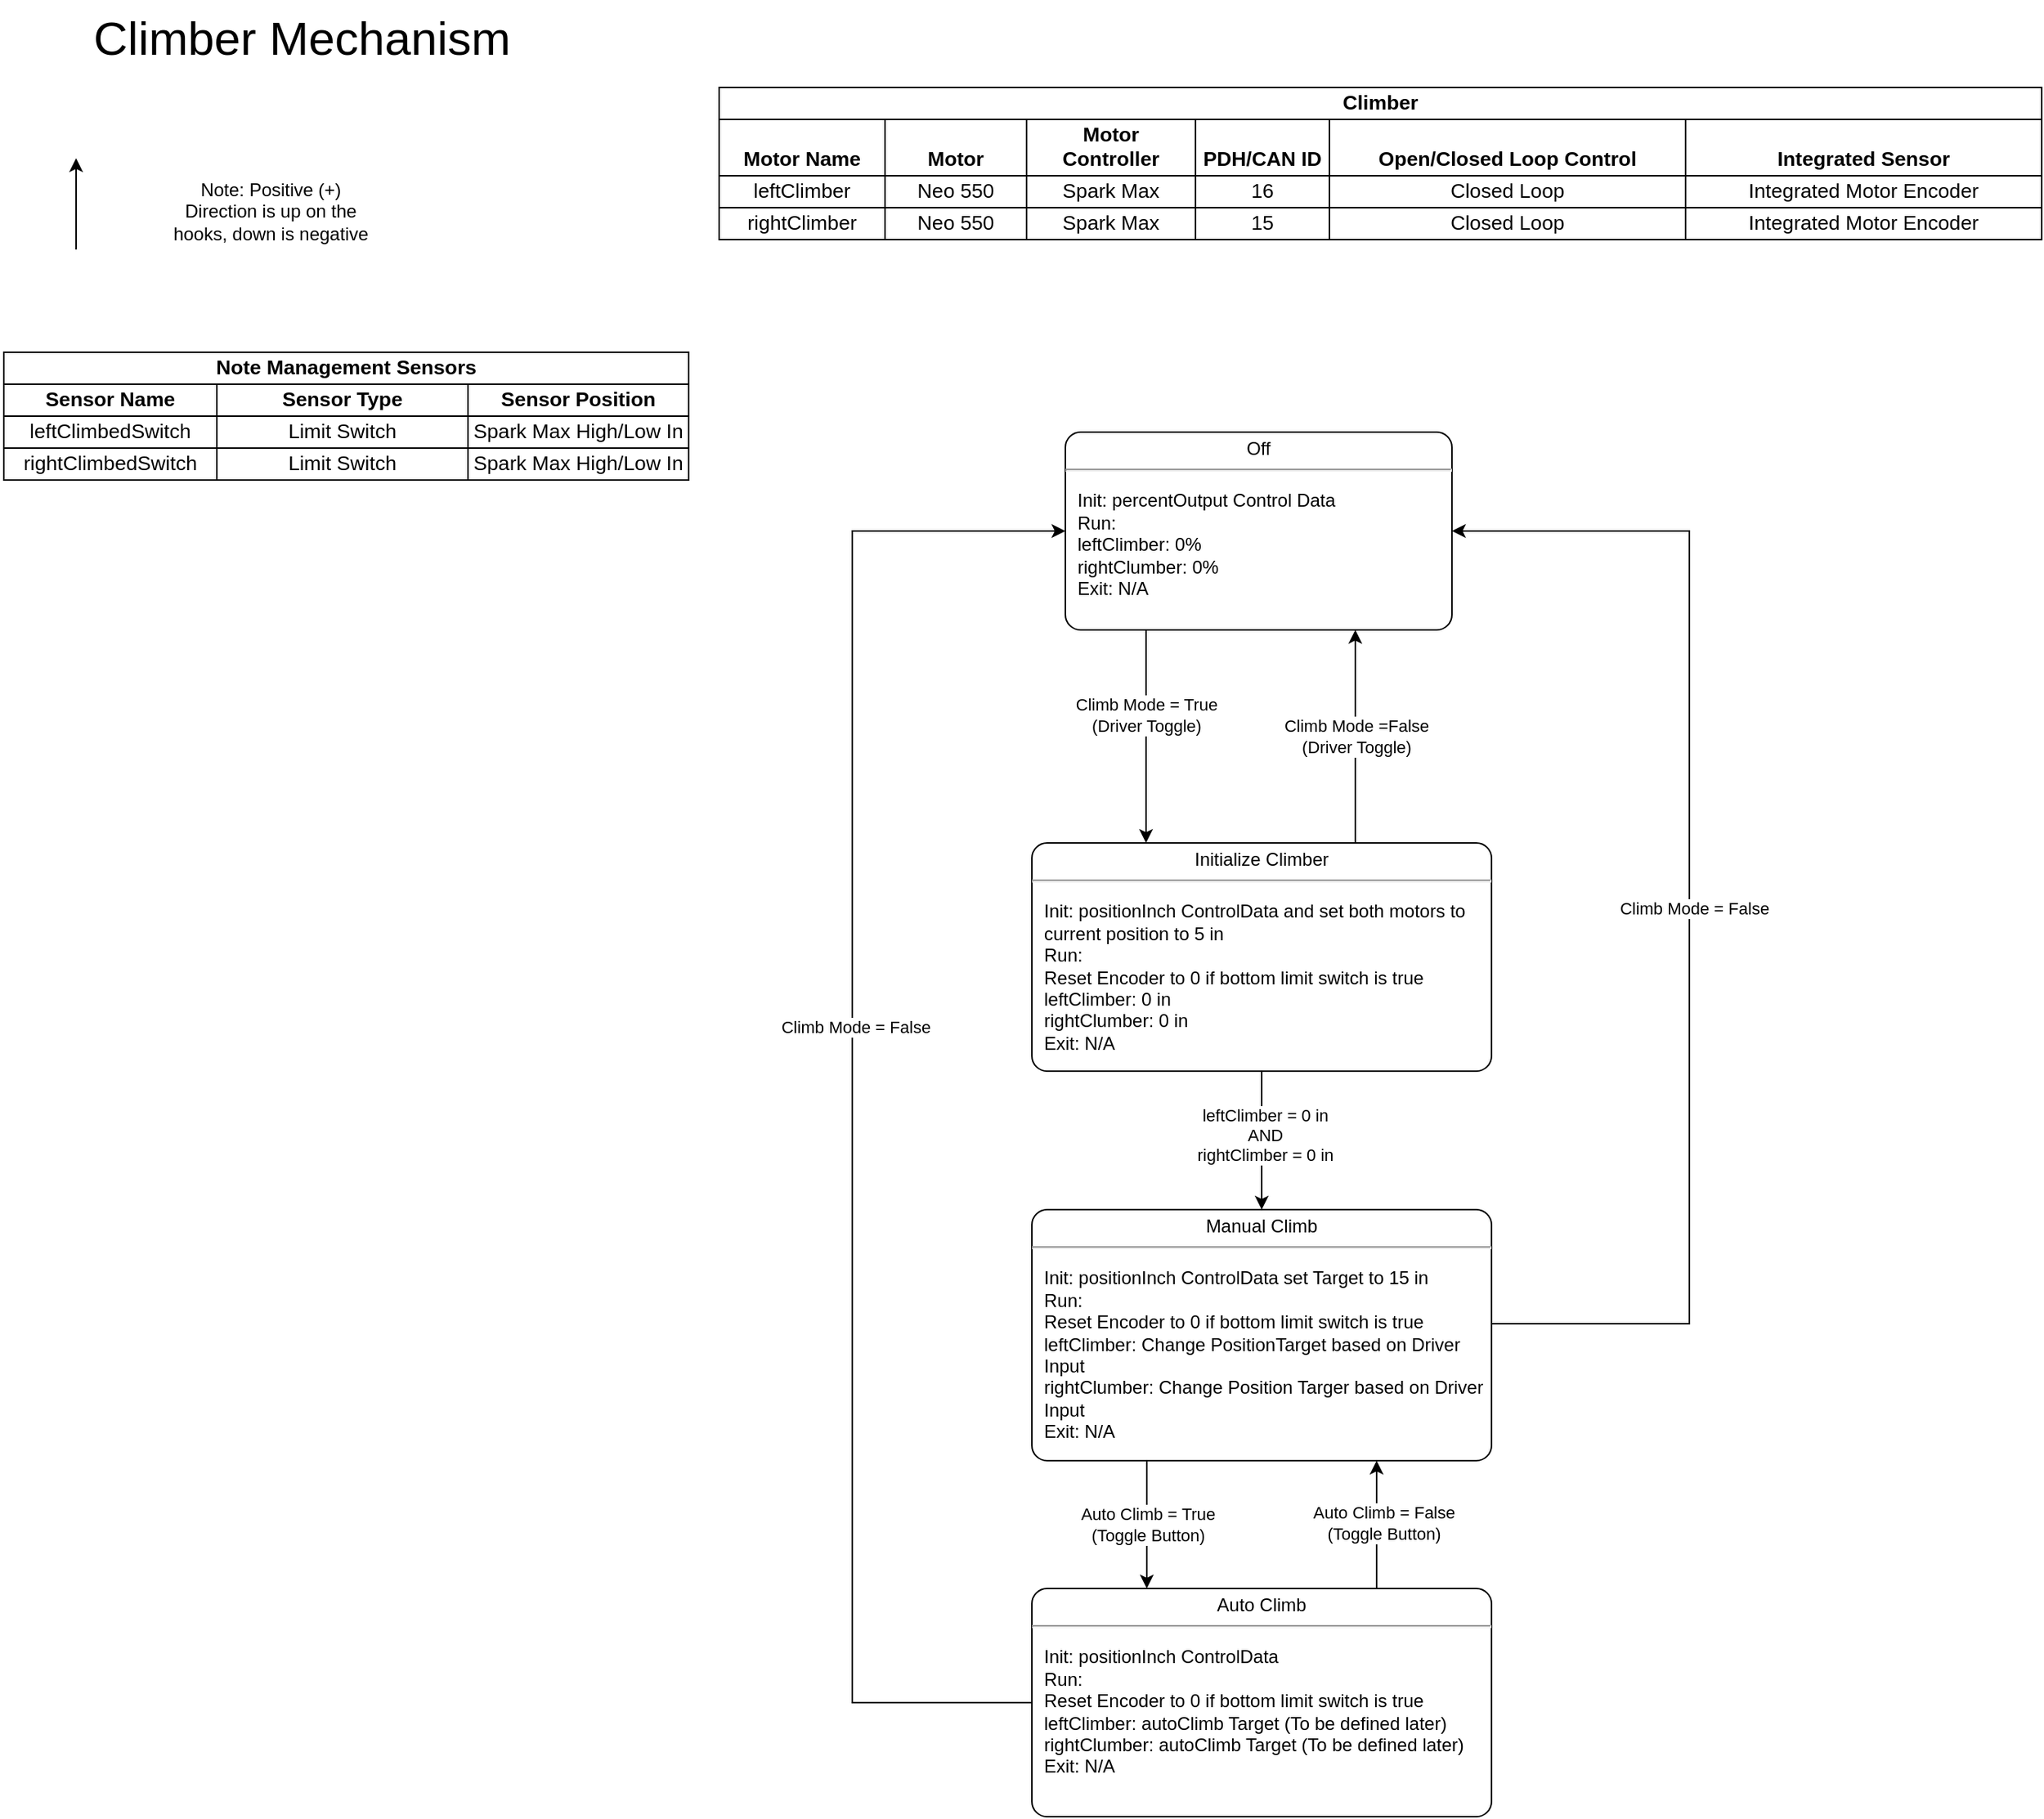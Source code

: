 <mxfile version="23.0.2" type="device">
  <diagram name="Page-1" id="7JSrTSUAfBA1Y6AAACkT">
    <mxGraphModel dx="-182" dy="3442" grid="1" gridSize="10" guides="1" tooltips="1" connect="1" arrows="1" fold="1" page="1" pageScale="1" pageWidth="827" pageHeight="1169" math="0" shadow="0">
      <root>
        <mxCell id="0" />
        <mxCell id="1" parent="0" />
        <mxCell id="FIMyjUegxXdDTG1FlUWc-3" value="Climber Mechanism" style="text;html=1;align=center;verticalAlign=middle;resizable=0;points=[];autosize=1;strokeColor=none;fillColor=none;fontSize=31;" parent="1" vertex="1">
          <mxGeometry x="1898" y="-1830" width="300" height="50" as="geometry" />
        </mxCell>
        <mxCell id="FIMyjUegxXdDTG1FlUWc-6" value="&lt;p style=&quot;margin:0px;margin-top:4px;text-align:center;&quot;&gt;Off&lt;/p&gt;&lt;hr&gt;&lt;p&gt;&lt;/p&gt;&lt;p style=&quot;margin:0px;margin-left:8px;text-align:left;&quot;&gt;Init: percentOutput Control Data&lt;br&gt;Run:&amp;nbsp;&lt;/p&gt;&lt;p style=&quot;margin:0px;margin-left:8px;text-align:left;&quot;&gt;leftClimber: 0%&lt;/p&gt;&lt;p style=&quot;margin:0px;margin-left:8px;text-align:left;&quot;&gt;rightClumber: 0%&lt;/p&gt;&lt;p style=&quot;margin:0px;margin-left:8px;text-align:left;&quot;&gt;Exit: N/A&lt;/p&gt;" style="shape=mxgraph.sysml.simpleState;html=1;overflow=fill;whiteSpace=wrap;align=center;" parent="1" vertex="1">
          <mxGeometry x="2550" y="-1546" width="254" height="130" as="geometry" />
        </mxCell>
        <mxCell id="FIMyjUegxXdDTG1FlUWc-12" value="&lt;p style=&quot;margin:0px;margin-top:4px;text-align:center;&quot;&gt;Initialize Climber&lt;/p&gt;&lt;hr&gt;&lt;p&gt;&lt;/p&gt;&lt;p style=&quot;margin:0px;margin-left:8px;text-align:left;&quot;&gt;Init: positionInch ControlData and set both motors to current position to 5 in&lt;br&gt;Run:&lt;/p&gt;&lt;p style=&quot;margin:0px;margin-left:8px;text-align:left;&quot;&gt;Reset Encoder to 0 if bottom limit switch is true&lt;/p&gt;&lt;p style=&quot;border-color: var(--border-color); margin: 0px 0px 0px 8px; text-align: left;&quot;&gt;leftClimber: 0 in&lt;/p&gt;&lt;p style=&quot;border-color: var(--border-color); margin: 0px 0px 0px 8px; text-align: left;&quot;&gt;rightClumber: 0 in&lt;/p&gt;&lt;p style=&quot;margin:0px;margin-left:8px;text-align:left;&quot;&gt;Exit: N/A&lt;/p&gt;" style="shape=mxgraph.sysml.simpleState;html=1;overflow=fill;whiteSpace=wrap;align=center;" parent="1" vertex="1">
          <mxGeometry x="2528" y="-1276" width="302" height="150" as="geometry" />
        </mxCell>
        <mxCell id="FIMyjUegxXdDTG1FlUWc-13" value="" style="endArrow=classic;html=1;rounded=0;" parent="1" edge="1">
          <mxGeometry width="50" height="50" relative="1" as="geometry">
            <mxPoint x="1900" y="-1666" as="sourcePoint" />
            <mxPoint x="1900" y="-1726" as="targetPoint" />
          </mxGeometry>
        </mxCell>
        <mxCell id="FIMyjUegxXdDTG1FlUWc-14" value="Note: Positive (+) Direction is up on the hooks, down is negative" style="text;html=1;strokeColor=none;fillColor=none;align=center;verticalAlign=middle;whiteSpace=wrap;rounded=0;" parent="1" vertex="1">
          <mxGeometry x="1960" y="-1726" width="136" height="70" as="geometry" />
        </mxCell>
        <mxCell id="FIMyjUegxXdDTG1FlUWc-15" style="edgeStyle=orthogonalEdgeStyle;rounded=0;orthogonalLoop=1;jettySize=auto;html=1;entryX=0.25;entryY=0;entryDx=0;entryDy=0;entryPerimeter=0;exitX=0.25;exitY=1;exitDx=0;exitDy=0;exitPerimeter=0;" parent="1" source="FIMyjUegxXdDTG1FlUWc-6" target="FIMyjUegxXdDTG1FlUWc-12" edge="1">
          <mxGeometry relative="1" as="geometry">
            <mxPoint x="2010" y="-1286" as="sourcePoint" />
            <Array as="points">
              <mxPoint x="2603" y="-1416" />
              <mxPoint x="2603" y="-1276" />
            </Array>
          </mxGeometry>
        </mxCell>
        <mxCell id="FIMyjUegxXdDTG1FlUWc-16" value="Climb Mode = True&lt;br&gt;(Driver Toggle)" style="edgeLabel;html=1;align=center;verticalAlign=middle;resizable=0;points=[];" parent="FIMyjUegxXdDTG1FlUWc-15" vertex="1" connectable="0">
          <mxGeometry x="-0.106" y="3" relative="1" as="geometry">
            <mxPoint x="-3" y="-1" as="offset" />
          </mxGeometry>
        </mxCell>
        <mxCell id="kXTlawG7LhXUNZuANvDf-1" value="&lt;table xmlns=&quot;http://www.w3.org/1999/xhtml&quot; cellspacing=&quot;0&quot; cellpadding=&quot;0&quot; dir=&quot;ltr&quot; border=&quot;1&quot; style=&quot;table-layout:fixed;font-size:10pt;font-family:Arial;width:0px;border-collapse:collapse;border:none&quot; data-sheets-root=&quot;1&quot;&gt;&lt;colgroup&gt;&lt;col width=&quot;140&quot;&gt;&lt;col width=&quot;165&quot;&gt;&lt;col width=&quot;145&quot;&gt;&lt;/colgroup&gt;&lt;tbody&gt;&lt;tr style=&quot;height:21px;&quot;&gt;&lt;td style=&quot;border-top:1px solid #000000;border-right:1px solid #000000;border-bottom:1px solid #000000;border-left:1px solid #000000;overflow:hidden;padding:2px 3px 2px 3px;vertical-align:bottom;font-weight:bold;text-align:center;&quot; rowspan=&quot;1&quot; colspan=&quot;3&quot; data-sheets-value=&quot;{&amp;quot;1&amp;quot;:2,&amp;quot;2&amp;quot;:&amp;quot;Note Management Sensors&amp;quot;}&quot;&gt;Note Management Sensors&lt;/td&gt;&lt;/tr&gt;&lt;tr style=&quot;height:21px;&quot;&gt;&lt;td style=&quot;border-right:1px solid #000000;border-bottom:1px solid #000000;border-left:1px solid #000000;overflow:hidden;padding:2px 3px 2px 3px;vertical-align:bottom;font-weight:bold;text-align:center;&quot; data-sheets-value=&quot;{&amp;quot;1&amp;quot;:2,&amp;quot;2&amp;quot;:&amp;quot;Sensor Name&amp;quot;}&quot;&gt;Sensor Name&lt;/td&gt;&lt;td style=&quot;border-right:1px solid #000000;border-bottom:1px solid #000000;overflow:hidden;padding:2px 3px 2px 3px;vertical-align:bottom;font-weight:bold;text-align:center;&quot; data-sheets-value=&quot;{&amp;quot;1&amp;quot;:2,&amp;quot;2&amp;quot;:&amp;quot;Sensor Type&amp;quot;}&quot;&gt;Sensor Type&lt;/td&gt;&lt;td style=&quot;border-right:1px solid #000000;border-bottom:1px solid #000000;overflow:hidden;padding:2px 3px 2px 3px;vertical-align:bottom;font-weight:bold;text-align:center;&quot; data-sheets-value=&quot;{&amp;quot;1&amp;quot;:2,&amp;quot;2&amp;quot;:&amp;quot;Sensor Position&amp;quot;}&quot;&gt;Sensor Position&lt;/td&gt;&lt;/tr&gt;&lt;tr style=&quot;height:21px;&quot;&gt;&lt;td style=&quot;border-right:1px solid #000000;border-bottom:1px solid #000000;border-left:1px solid #000000;overflow:hidden;padding:2px 3px 2px 3px;vertical-align:middle;text-align:center;&quot; data-sheets-value=&quot;{&amp;quot;1&amp;quot;:2,&amp;quot;2&amp;quot;:&amp;quot;leftClimbedSwitch&amp;quot;}&quot;&gt;leftClimbedSwitch&lt;/td&gt;&lt;td style=&quot;border-right: 1px solid rgb(0, 0, 0); border-bottom: 1px solid rgb(0, 0, 0); overflow: hidden; padding: 2px 3px; vertical-align: middle; overflow-wrap: break-word; text-align: center;&quot; data-sheets-value=&quot;{&amp;quot;1&amp;quot;:2,&amp;quot;2&amp;quot;:&amp;quot;Limit Switch&amp;quot;}&quot;&gt;Limit Switch&lt;/td&gt;&lt;td style=&quot;border-right:1px solid #000000;border-bottom:1px solid #000000;overflow:hidden;padding:2px 3px 2px 3px;vertical-align:middle;text-align:center;&quot; data-sheets-value=&quot;{&amp;quot;1&amp;quot;:2,&amp;quot;2&amp;quot;:&amp;quot;Spark Max High/Low In&amp;quot;}&quot;&gt;Spark Max High/Low In&lt;/td&gt;&lt;/tr&gt;&lt;tr style=&quot;height:21px;&quot;&gt;&lt;td style=&quot;border-right:1px solid #000000;border-bottom:1px solid #000000;border-left:1px solid #000000;overflow:hidden;padding:2px 3px 2px 3px;vertical-align:middle;text-align:center;&quot; data-sheets-value=&quot;{&amp;quot;1&amp;quot;:2,&amp;quot;2&amp;quot;:&amp;quot;rightClimbedSwitch&amp;quot;}&quot;&gt;rightClimbedSwitch&lt;/td&gt;&lt;td style=&quot;border-right: 1px solid rgb(0, 0, 0); border-bottom: 1px solid rgb(0, 0, 0); overflow: hidden; padding: 2px 3px; vertical-align: middle; overflow-wrap: break-word; text-align: center;&quot; data-sheets-value=&quot;{&amp;quot;1&amp;quot;:2,&amp;quot;2&amp;quot;:&amp;quot;Limit Switch&amp;quot;}&quot;&gt;Limit Switch&lt;/td&gt;&lt;td style=&quot;border-right:1px solid #000000;border-bottom:1px solid #000000;overflow:hidden;padding:2px 3px 2px 3px;vertical-align:middle;text-align:center;&quot; data-sheets-value=&quot;{&amp;quot;1&amp;quot;:2,&amp;quot;2&amp;quot;:&amp;quot;Spark Max High/Low In&amp;quot;}&quot;&gt;Spark Max High/Low In&lt;/td&gt;&lt;/tr&gt;&lt;/tbody&gt;&lt;/table&gt;" style="text;whiteSpace=wrap;html=1;" parent="1" vertex="1">
          <mxGeometry x="1850" y="-1606" width="480" height="110" as="geometry" />
        </mxCell>
        <mxCell id="kXTlawG7LhXUNZuANvDf-2" value="Climb Mode =False&lt;br&gt;(Driver Toggle)" style="edgeStyle=orthogonalEdgeStyle;rounded=0;orthogonalLoop=1;jettySize=auto;html=1;entryX=0.75;entryY=1;entryDx=0;entryDy=0;entryPerimeter=0;" parent="1" source="FIMyjUegxXdDTG1FlUWc-12" target="FIMyjUegxXdDTG1FlUWc-6" edge="1">
          <mxGeometry relative="1" as="geometry">
            <Array as="points">
              <mxPoint x="2740" y="-1346" />
            </Array>
          </mxGeometry>
        </mxCell>
        <mxCell id="kXTlawG7LhXUNZuANvDf-3" value="&lt;p style=&quot;margin:0px;margin-top:4px;text-align:center;&quot;&gt;Manual Climb&lt;/p&gt;&lt;hr&gt;&lt;p&gt;&lt;/p&gt;&lt;p style=&quot;margin:0px;margin-left:8px;text-align:left;&quot;&gt;Init: positionInch ControlData set Target to 15 in&lt;br&gt;Run:&lt;/p&gt;&lt;p style=&quot;margin:0px;margin-left:8px;text-align:left;&quot;&gt;Reset Encoder to 0 if bottom limit switch is true&lt;/p&gt;&lt;p style=&quot;border-color: var(--border-color); margin: 0px 0px 0px 8px; text-align: left;&quot;&gt;leftClimber: Change PositionTarget based on Driver Input&lt;/p&gt;&lt;p style=&quot;border-color: var(--border-color); margin: 0px 0px 0px 8px; text-align: left;&quot;&gt;rightClumber: Change Position Targer based on Driver Input&lt;/p&gt;&lt;p style=&quot;margin:0px;margin-left:8px;text-align:left;&quot;&gt;Exit: N/A&lt;/p&gt;" style="shape=mxgraph.sysml.simpleState;html=1;overflow=fill;whiteSpace=wrap;align=center;" parent="1" vertex="1">
          <mxGeometry x="2528" y="-1035" width="302" height="165" as="geometry" />
        </mxCell>
        <mxCell id="kXTlawG7LhXUNZuANvDf-4" style="edgeStyle=orthogonalEdgeStyle;rounded=0;orthogonalLoop=1;jettySize=auto;html=1;entryX=0.5;entryY=0;entryDx=0;entryDy=0;entryPerimeter=0;" parent="1" source="FIMyjUegxXdDTG1FlUWc-12" target="kXTlawG7LhXUNZuANvDf-3" edge="1">
          <mxGeometry relative="1" as="geometry" />
        </mxCell>
        <mxCell id="kXTlawG7LhXUNZuANvDf-5" value="leftClimber = 0 in&lt;br&gt;AND&lt;br&gt;rightClimber = 0 in" style="edgeLabel;html=1;align=center;verticalAlign=middle;resizable=0;points=[];" parent="kXTlawG7LhXUNZuANvDf-4" vertex="1" connectable="0">
          <mxGeometry x="-0.091" y="2" relative="1" as="geometry">
            <mxPoint as="offset" />
          </mxGeometry>
        </mxCell>
        <mxCell id="kXTlawG7LhXUNZuANvDf-7" style="edgeStyle=orthogonalEdgeStyle;rounded=0;orthogonalLoop=1;jettySize=auto;html=1;entryX=1;entryY=0.5;entryDx=0;entryDy=0;entryPerimeter=0;" parent="1" source="kXTlawG7LhXUNZuANvDf-3" target="FIMyjUegxXdDTG1FlUWc-6" edge="1">
          <mxGeometry relative="1" as="geometry">
            <Array as="points">
              <mxPoint x="2960" y="-960" />
              <mxPoint x="2960" y="-1481" />
            </Array>
          </mxGeometry>
        </mxCell>
        <mxCell id="kXTlawG7LhXUNZuANvDf-9" value="Climb Mode = False" style="edgeLabel;html=1;align=center;verticalAlign=middle;resizable=0;points=[];" parent="kXTlawG7LhXUNZuANvDf-7" vertex="1" connectable="0">
          <mxGeometry x="-0.001" y="-3" relative="1" as="geometry">
            <mxPoint as="offset" />
          </mxGeometry>
        </mxCell>
        <mxCell id="kXTlawG7LhXUNZuANvDf-10" value="&lt;p style=&quot;margin:0px;margin-top:4px;text-align:center;&quot;&gt;Auto Climb&lt;/p&gt;&lt;hr&gt;&lt;p&gt;&lt;/p&gt;&lt;p style=&quot;margin:0px;margin-left:8px;text-align:left;&quot;&gt;Init: positionInch ControlData&amp;nbsp;&lt;br&gt;Run:&lt;/p&gt;&lt;p style=&quot;margin:0px;margin-left:8px;text-align:left;&quot;&gt;Reset Encoder to 0 if bottom limit switch is true&lt;/p&gt;&lt;p style=&quot;border-color: var(--border-color); margin: 0px 0px 0px 8px; text-align: left;&quot;&gt;leftClimber: autoClimb Target (To be defined later)&lt;/p&gt;&lt;p style=&quot;border-color: var(--border-color); margin: 0px 0px 0px 8px; text-align: left;&quot;&gt;rightClumber: autoClimb Target (To be defined later)&lt;/p&gt;&lt;p style=&quot;margin:0px;margin-left:8px;text-align:left;&quot;&gt;Exit: N/A&lt;/p&gt;" style="shape=mxgraph.sysml.simpleState;html=1;overflow=fill;whiteSpace=wrap;align=center;" parent="1" vertex="1">
          <mxGeometry x="2528" y="-786" width="302" height="150" as="geometry" />
        </mxCell>
        <mxCell id="kXTlawG7LhXUNZuANvDf-11" value="Auto Climb = True&lt;br&gt;(Toggle Button)" style="edgeStyle=orthogonalEdgeStyle;rounded=0;orthogonalLoop=1;jettySize=auto;html=1;exitX=0.25;exitY=1;exitDx=0;exitDy=0;exitPerimeter=0;entryX=0.25;entryY=0;entryDx=0;entryDy=0;entryPerimeter=0;" parent="1" source="kXTlawG7LhXUNZuANvDf-3" target="kXTlawG7LhXUNZuANvDf-10" edge="1">
          <mxGeometry relative="1" as="geometry" />
        </mxCell>
        <mxCell id="kXTlawG7LhXUNZuANvDf-12" style="edgeStyle=orthogonalEdgeStyle;rounded=0;orthogonalLoop=1;jettySize=auto;html=1;exitX=0.75;exitY=0;exitDx=0;exitDy=0;exitPerimeter=0;entryX=0.75;entryY=1;entryDx=0;entryDy=0;entryPerimeter=0;" parent="1" source="kXTlawG7LhXUNZuANvDf-10" target="kXTlawG7LhXUNZuANvDf-3" edge="1">
          <mxGeometry relative="1" as="geometry" />
        </mxCell>
        <mxCell id="kXTlawG7LhXUNZuANvDf-13" value="Auto Climb = False&lt;br style=&quot;border-color: var(--border-color);&quot;&gt;(Toggle Button)" style="edgeLabel;html=1;align=center;verticalAlign=middle;resizable=0;points=[];" parent="kXTlawG7LhXUNZuANvDf-12" vertex="1" connectable="0">
          <mxGeometry x="0.019" y="-4" relative="1" as="geometry">
            <mxPoint as="offset" />
          </mxGeometry>
        </mxCell>
        <mxCell id="kXTlawG7LhXUNZuANvDf-14" style="edgeStyle=orthogonalEdgeStyle;rounded=0;orthogonalLoop=1;jettySize=auto;html=1;entryX=0;entryY=0.5;entryDx=0;entryDy=0;entryPerimeter=0;" parent="1" source="kXTlawG7LhXUNZuANvDf-10" target="FIMyjUegxXdDTG1FlUWc-6" edge="1">
          <mxGeometry relative="1" as="geometry">
            <Array as="points">
              <mxPoint x="2410" y="-711" />
              <mxPoint x="2410" y="-1481" />
            </Array>
          </mxGeometry>
        </mxCell>
        <mxCell id="kXTlawG7LhXUNZuANvDf-15" value="Climb Mode = False" style="edgeLabel;html=1;align=center;verticalAlign=middle;resizable=0;points=[];" parent="kXTlawG7LhXUNZuANvDf-14" vertex="1" connectable="0">
          <mxGeometry x="0.094" y="-2" relative="1" as="geometry">
            <mxPoint as="offset" />
          </mxGeometry>
        </mxCell>
        <mxCell id="vS8814XlRWCnohgJ-jGh-1" value="&lt;table xmlns=&quot;http://www.w3.org/1999/xhtml&quot; cellspacing=&quot;0&quot; cellpadding=&quot;0&quot; dir=&quot;ltr&quot; border=&quot;1&quot; style=&quot;table-layout:fixed;font-size:10pt;font-family:Arial;width:0px;border-collapse:collapse;border:none&quot; data-sheets-root=&quot;1&quot;&gt;&lt;colgroup&gt;&lt;col width=&quot;109&quot;&gt;&lt;col width=&quot;93&quot;&gt;&lt;col width=&quot;111&quot;&gt;&lt;col width=&quot;88&quot;&gt;&lt;col width=&quot;234&quot;&gt;&lt;col width=&quot;234&quot;&gt;&lt;/colgroup&gt;&lt;tbody&gt;&lt;tr style=&quot;height:21px;&quot;&gt;&lt;td style=&quot;border-top:1px solid #000000;border-right:1px solid #000000;border-bottom:1px solid #000000;border-left:1px solid #000000;overflow:hidden;padding:2px 3px 2px 3px;vertical-align:bottom;font-weight:bold;text-align:center;&quot; rowspan=&quot;1&quot; colspan=&quot;6&quot; data-sheets-value=&quot;{&amp;quot;1&amp;quot;:2,&amp;quot;2&amp;quot;:&amp;quot;Climber&amp;quot;}&quot;&gt;Climber&lt;/td&gt;&lt;/tr&gt;&lt;tr style=&quot;height:21px;&quot;&gt;&lt;td style=&quot;border-right:1px solid #000000;border-bottom:1px solid #000000;border-left:1px solid #000000;overflow:hidden;padding:2px 3px 2px 3px;vertical-align:bottom;font-weight:bold;text-align:center;&quot; data-sheets-value=&quot;{&amp;quot;1&amp;quot;:2,&amp;quot;2&amp;quot;:&amp;quot;Motor Name&amp;quot;}&quot;&gt;Motor Name&lt;/td&gt;&lt;td style=&quot;border-right:1px solid #000000;border-bottom:1px solid #000000;overflow:hidden;padding:2px 3px 2px 3px;vertical-align:bottom;font-weight:bold;text-align:center;&quot; data-sheets-value=&quot;{&amp;quot;1&amp;quot;:2,&amp;quot;2&amp;quot;:&amp;quot;Motor&amp;quot;}&quot;&gt;Motor&lt;/td&gt;&lt;td style=&quot;border-right:1px solid #000000;border-bottom:1px solid #000000;overflow:hidden;padding:2px 3px 2px 3px;vertical-align:bottom;font-weight:bold;text-align:center;&quot; data-sheets-value=&quot;{&amp;quot;1&amp;quot;:2,&amp;quot;2&amp;quot;:&amp;quot;Motor Controller&amp;quot;}&quot;&gt;Motor Controller&lt;/td&gt;&lt;td style=&quot;border-right:1px solid #000000;border-bottom:1px solid #000000;overflow:hidden;padding:2px 3px 2px 3px;vertical-align:bottom;font-weight:bold;text-align:center;&quot; data-sheets-value=&quot;{&amp;quot;1&amp;quot;:2,&amp;quot;2&amp;quot;:&amp;quot;PDH/CAN ID&amp;quot;}&quot;&gt;PDH/CAN ID&lt;/td&gt;&lt;td style=&quot;border-right:1px solid #000000;border-bottom:1px solid #000000;overflow:hidden;padding:2px 3px 2px 3px;vertical-align:bottom;font-weight:bold;text-align:center;&quot; data-sheets-value=&quot;{&amp;quot;1&amp;quot;:2,&amp;quot;2&amp;quot;:&amp;quot;Open/Closed Loop Control&amp;quot;}&quot;&gt;Open/Closed Loop Control&lt;/td&gt;&lt;td style=&quot;border-right:1px solid #000000;border-bottom:1px solid #000000;overflow:hidden;padding:2px 3px 2px 3px;vertical-align:bottom;font-weight:bold;text-align:center;&quot; data-sheets-value=&quot;{&amp;quot;1&amp;quot;:2,&amp;quot;2&amp;quot;:&amp;quot;Integrated Sensor&amp;quot;}&quot;&gt;Integrated Sensor&lt;/td&gt;&lt;/tr&gt;&lt;tr style=&quot;height:21px;&quot;&gt;&lt;td style=&quot;border-right:1px solid #000000;border-bottom:1px solid #000000;border-left:1px solid #000000;overflow:hidden;padding:2px 3px 2px 3px;vertical-align:middle;text-align:center;&quot; data-sheets-value=&quot;{&amp;quot;1&amp;quot;:2,&amp;quot;2&amp;quot;:&amp;quot;leftClimber&amp;quot;}&quot;&gt;leftClimber&lt;/td&gt;&lt;td style=&quot;border-right:1px solid #000000;border-bottom:1px solid #000000;overflow:hidden;padding:2px 3px 2px 3px;vertical-align:middle;text-align:center;&quot; data-sheets-value=&quot;{&amp;quot;1&amp;quot;:2,&amp;quot;2&amp;quot;:&amp;quot;Neo 550&amp;quot;}&quot;&gt;Neo 550&lt;/td&gt;&lt;td style=&quot;border-right:1px solid #000000;border-bottom:1px solid #000000;overflow:hidden;padding:2px 3px 2px 3px;vertical-align:middle;text-align:center;&quot; data-sheets-value=&quot;{&amp;quot;1&amp;quot;:2,&amp;quot;2&amp;quot;:&amp;quot;Spark Max&amp;quot;}&quot;&gt;Spark Max&lt;/td&gt;&lt;td style=&quot;border-right:1px solid #000000;border-bottom:1px solid #000000;overflow:hidden;padding:2px 3px 2px 3px;vertical-align:middle;text-align:center;&quot; data-sheets-value=&quot;{&amp;quot;1&amp;quot;:3,&amp;quot;3&amp;quot;:16}&quot;&gt;16&lt;/td&gt;&lt;td style=&quot;border-right:1px solid #000000;border-bottom:1px solid #000000;overflow:hidden;padding:2px 3px 2px 3px;vertical-align:middle;text-align:center;&quot; data-sheets-value=&quot;{&amp;quot;1&amp;quot;:2,&amp;quot;2&amp;quot;:&amp;quot;Closed Loop&amp;quot;}&quot;&gt;Closed Loop&lt;/td&gt;&lt;td style=&quot;border-right: 1px solid rgb(0, 0, 0); border-bottom: 1px solid rgb(0, 0, 0); overflow: hidden; padding: 2px 3px; vertical-align: middle; overflow-wrap: break-word; text-align: center;&quot; data-sheets-value=&quot;{&amp;quot;1&amp;quot;:2,&amp;quot;2&amp;quot;:&amp;quot;Integrated Motor Encoder&amp;quot;}&quot;&gt;Integrated Motor Encoder&lt;/td&gt;&lt;/tr&gt;&lt;tr style=&quot;height:21px;&quot;&gt;&lt;td style=&quot;border-right:1px solid #000000;border-bottom:1px solid #000000;border-left:1px solid #000000;overflow:hidden;padding:2px 3px 2px 3px;vertical-align:middle;text-align:center;&quot; data-sheets-value=&quot;{&amp;quot;1&amp;quot;:2,&amp;quot;2&amp;quot;:&amp;quot;rightClimber&amp;quot;}&quot;&gt;rightClimber&lt;/td&gt;&lt;td style=&quot;border-right:1px solid #000000;border-bottom:1px solid #000000;overflow:hidden;padding:2px 3px 2px 3px;vertical-align:middle;text-align:center;&quot; data-sheets-value=&quot;{&amp;quot;1&amp;quot;:2,&amp;quot;2&amp;quot;:&amp;quot;Neo 550&amp;quot;}&quot;&gt;Neo 550&lt;/td&gt;&lt;td style=&quot;border-right:1px solid #000000;border-bottom:1px solid #000000;overflow:hidden;padding:2px 3px 2px 3px;vertical-align:middle;text-align:center;&quot; data-sheets-value=&quot;{&amp;quot;1&amp;quot;:2,&amp;quot;2&amp;quot;:&amp;quot;Spark Max&amp;quot;}&quot;&gt;Spark Max&lt;/td&gt;&lt;td style=&quot;border-right:1px solid #000000;border-bottom:1px solid #000000;overflow:hidden;padding:2px 3px 2px 3px;vertical-align:middle;text-align:center;&quot; data-sheets-value=&quot;{&amp;quot;1&amp;quot;:3,&amp;quot;3&amp;quot;:15}&quot;&gt;15&lt;/td&gt;&lt;td style=&quot;border-right:1px solid #000000;border-bottom:1px solid #000000;overflow:hidden;padding:2px 3px 2px 3px;vertical-align:middle;text-align:center;&quot; data-sheets-value=&quot;{&amp;quot;1&amp;quot;:2,&amp;quot;2&amp;quot;:&amp;quot;Closed Loop&amp;quot;}&quot;&gt;Closed Loop&lt;/td&gt;&lt;td style=&quot;border-right: 1px solid rgb(0, 0, 0); border-bottom: 1px solid rgb(0, 0, 0); overflow: hidden; padding: 2px 3px; vertical-align: middle; overflow-wrap: break-word; text-align: center;&quot; data-sheets-value=&quot;{&amp;quot;1&amp;quot;:2,&amp;quot;2&amp;quot;:&amp;quot;Integrated Motor Encoder&amp;quot;}&quot;&gt;Integrated Motor Encoder&lt;/td&gt;&lt;/tr&gt;&lt;/tbody&gt;&lt;/table&gt;" style="text;whiteSpace=wrap;html=1;" vertex="1" parent="1">
          <mxGeometry x="2320" y="-1780" width="560" height="120" as="geometry" />
        </mxCell>
      </root>
    </mxGraphModel>
  </diagram>
</mxfile>
